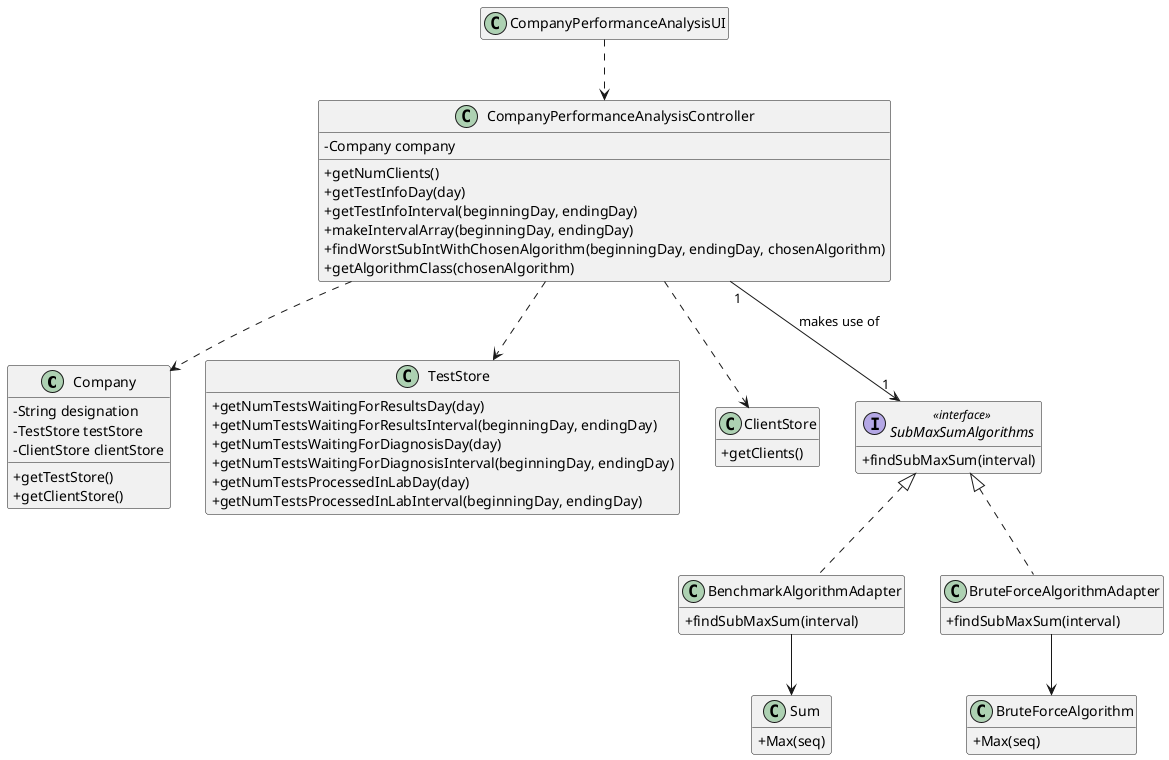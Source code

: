 @startuml
'skinparam linetype ortho
hide empty methods
hide empty attributes
'left to right direction
skinparam classAttributeIconSize 0

class Company {
    -String designation
    -TestStore testStore
    -ClientStore clientStore
    +getTestStore()
    +getClientStore()
}

class TestStore {
    +getNumTestsWaitingForResultsDay(day)
    +getNumTestsWaitingForResultsInterval(beginningDay, endingDay)
    +getNumTestsWaitingForDiagnosisDay(day)
    +getNumTestsWaitingForDiagnosisInterval(beginningDay, endingDay)
    +getNumTestsProcessedInLabDay(day)
    +getNumTestsProcessedInLabInterval(beginningDay, endingDay)
}

class ClientStore {
    +getClients()
}

class CompanyPerformanceAnalysisController{
    -Company company
    +getNumClients()
    +getTestInfoDay(day)
    +getTestInfoInterval(beginningDay, endingDay)
    +makeIntervalArray(beginningDay, endingDay)
    +findWorstSubIntWithChosenAlgorithm(beginningDay, endingDay, chosenAlgorithm)
    +getAlgorithmClass(chosenAlgorithm)
}

class CompanyPerformanceAnalysisUI{
}

interface SubMaxSumAlgorithms <<interface>> {
    +findSubMaxSum(interval)
}

class BenchmarkAlgorithmAdapter{
    +findSubMaxSum(interval)
}

class BruteForceAlgorithmAdapter{
    +findSubMaxSum(interval)
}

class Sum{
    +Max(seq)
}

class BruteForceAlgorithm{
    +Max(seq)
}

CompanyPerformanceAnalysisUI ..> CompanyPerformanceAnalysisController
CompanyPerformanceAnalysisController ..> Company
CompanyPerformanceAnalysisController ..> ClientStore
CompanyPerformanceAnalysisController ..> TestStore
CompanyPerformanceAnalysisController "1" --> "1" SubMaxSumAlgorithms : makes use of
BenchmarkAlgorithmAdapter --> Sum
BruteForceAlgorithmAdapter --> BruteForceAlgorithm

class BenchmarkAlgorithmAdapter implements SubMaxSumAlgorithms
class BruteForceAlgorithmAdapter implements SubMaxSumAlgorithms

@enduml